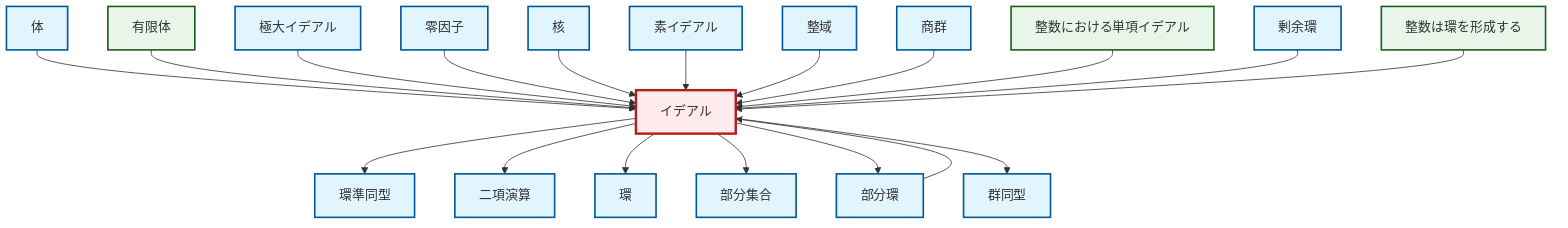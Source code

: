 graph TD
    classDef definition fill:#e1f5fe,stroke:#01579b,stroke-width:2px
    classDef theorem fill:#f3e5f5,stroke:#4a148c,stroke-width:2px
    classDef axiom fill:#fff3e0,stroke:#e65100,stroke-width:2px
    classDef example fill:#e8f5e9,stroke:#1b5e20,stroke-width:2px
    classDef current fill:#ffebee,stroke:#b71c1c,stroke-width:3px
    def-ring-homomorphism["環準同型"]:::definition
    def-ideal["イデアル"]:::definition
    def-zero-divisor["零因子"]:::definition
    ex-integers-ring["整数は環を形成する"]:::example
    def-integral-domain["整域"]:::definition
    def-quotient-ring["剰余環"]:::definition
    def-isomorphism["群同型"]:::definition
    def-field["体"]:::definition
    def-binary-operation["二項演算"]:::definition
    ex-finite-field["有限体"]:::example
    def-quotient-group["商群"]:::definition
    def-kernel["核"]:::definition
    ex-principal-ideal["整数における単項イデアル"]:::example
    def-subring["部分環"]:::definition
    def-ring["環"]:::definition
    def-prime-ideal["素イデアル"]:::definition
    def-maximal-ideal["極大イデアル"]:::definition
    def-subset["部分集合"]:::definition
    def-field --> def-ideal
    ex-finite-field --> def-ideal
    def-ideal --> def-ring-homomorphism
    def-ideal --> def-binary-operation
    def-ideal --> def-ring
    def-maximal-ideal --> def-ideal
    def-ideal --> def-subset
    def-zero-divisor --> def-ideal
    def-ideal --> def-subring
    def-kernel --> def-ideal
    def-ideal --> def-isomorphism
    def-prime-ideal --> def-ideal
    def-integral-domain --> def-ideal
    def-quotient-group --> def-ideal
    ex-principal-ideal --> def-ideal
    def-quotient-ring --> def-ideal
    ex-integers-ring --> def-ideal
    def-subring --> def-ideal
    class def-ideal current